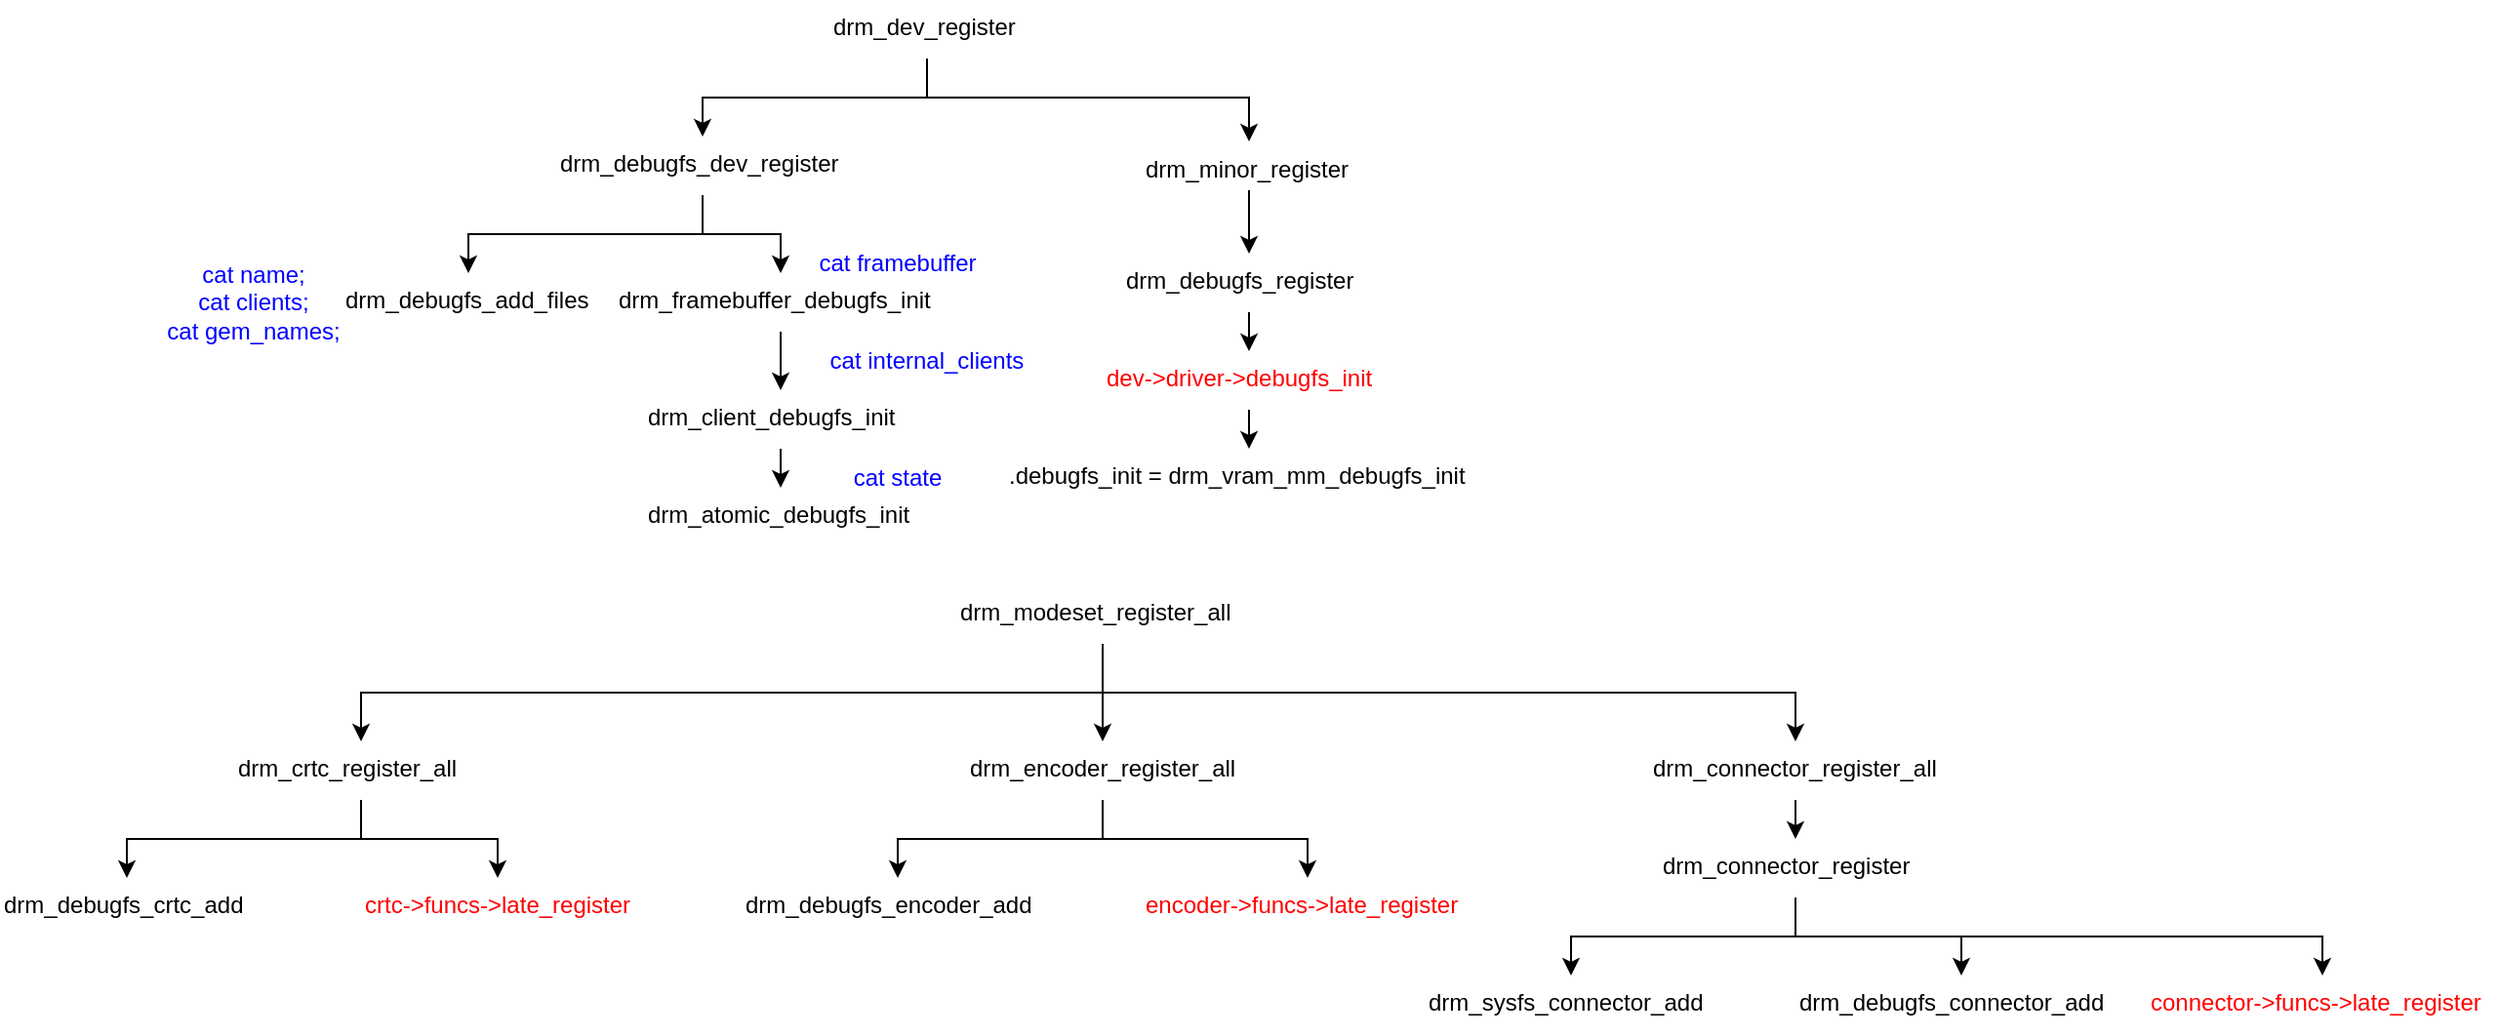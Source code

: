 <mxfile version="24.7.17">
  <diagram name="Page-1" id="NSAPSHYtnLollCF5tHUP">
    <mxGraphModel dx="2079" dy="633" grid="1" gridSize="10" guides="1" tooltips="1" connect="1" arrows="1" fold="1" page="1" pageScale="1" pageWidth="827" pageHeight="1169" math="0" shadow="0">
      <root>
        <mxCell id="0" />
        <mxCell id="1" parent="0" />
        <mxCell id="HoInhFDCzMwtv_rAzcJd-4" style="edgeStyle=orthogonalEdgeStyle;rounded=0;orthogonalLoop=1;jettySize=auto;html=1;exitX=0.5;exitY=1;exitDx=0;exitDy=0;entryX=0.5;entryY=0;entryDx=0;entryDy=0;" edge="1" parent="1" source="HoInhFDCzMwtv_rAzcJd-1" target="HoInhFDCzMwtv_rAzcJd-2">
          <mxGeometry relative="1" as="geometry">
            <Array as="points">
              <mxPoint x="380" y="130" />
              <mxPoint x="265" y="130" />
            </Array>
          </mxGeometry>
        </mxCell>
        <mxCell id="HoInhFDCzMwtv_rAzcJd-5" style="edgeStyle=orthogonalEdgeStyle;rounded=0;orthogonalLoop=1;jettySize=auto;html=1;exitX=0.5;exitY=1;exitDx=0;exitDy=0;entryX=0.5;entryY=0;entryDx=0;entryDy=0;" edge="1" parent="1" source="HoInhFDCzMwtv_rAzcJd-1" target="HoInhFDCzMwtv_rAzcJd-3">
          <mxGeometry relative="1" as="geometry">
            <Array as="points">
              <mxPoint x="380" y="130" />
              <mxPoint x="545" y="130" />
            </Array>
          </mxGeometry>
        </mxCell>
        <mxCell id="HoInhFDCzMwtv_rAzcJd-1" value="drm_dev_register" style="text;whiteSpace=wrap;html=1;" vertex="1" parent="1">
          <mxGeometry x="330" y="80" width="100" height="30" as="geometry" />
        </mxCell>
        <mxCell id="HoInhFDCzMwtv_rAzcJd-7" style="edgeStyle=orthogonalEdgeStyle;rounded=0;orthogonalLoop=1;jettySize=auto;html=1;exitX=0.5;exitY=1;exitDx=0;exitDy=0;entryX=0.5;entryY=0;entryDx=0;entryDy=0;" edge="1" parent="1" source="HoInhFDCzMwtv_rAzcJd-2" target="HoInhFDCzMwtv_rAzcJd-6">
          <mxGeometry relative="1" as="geometry" />
        </mxCell>
        <mxCell id="HoInhFDCzMwtv_rAzcJd-9" style="edgeStyle=orthogonalEdgeStyle;rounded=0;orthogonalLoop=1;jettySize=auto;html=1;exitX=0.5;exitY=1;exitDx=0;exitDy=0;entryX=0.5;entryY=0;entryDx=0;entryDy=0;" edge="1" parent="1" source="HoInhFDCzMwtv_rAzcJd-2" target="HoInhFDCzMwtv_rAzcJd-8">
          <mxGeometry relative="1" as="geometry" />
        </mxCell>
        <mxCell id="HoInhFDCzMwtv_rAzcJd-2" value="drm_debugfs_dev_register" style="text;whiteSpace=wrap;html=1;" vertex="1" parent="1">
          <mxGeometry x="190" y="150" width="150" height="30" as="geometry" />
        </mxCell>
        <mxCell id="HoInhFDCzMwtv_rAzcJd-20" style="edgeStyle=orthogonalEdgeStyle;rounded=0;orthogonalLoop=1;jettySize=auto;html=1;exitX=0.5;exitY=1;exitDx=0;exitDy=0;entryX=0.5;entryY=0;entryDx=0;entryDy=0;" edge="1" parent="1" source="HoInhFDCzMwtv_rAzcJd-3" target="HoInhFDCzMwtv_rAzcJd-19">
          <mxGeometry relative="1" as="geometry" />
        </mxCell>
        <mxCell id="HoInhFDCzMwtv_rAzcJd-3" value="drm_minor_register" style="text;whiteSpace=wrap;html=1;" vertex="1" parent="1">
          <mxGeometry x="490" y="152.5" width="110" height="25" as="geometry" />
        </mxCell>
        <mxCell id="HoInhFDCzMwtv_rAzcJd-6" value="drm_debugfs_add_files" style="text;whiteSpace=wrap;html=1;" vertex="1" parent="1">
          <mxGeometry x="80" y="220" width="130" height="30" as="geometry" />
        </mxCell>
        <mxCell id="HoInhFDCzMwtv_rAzcJd-16" style="edgeStyle=orthogonalEdgeStyle;rounded=0;orthogonalLoop=1;jettySize=auto;html=1;exitX=0.5;exitY=1;exitDx=0;exitDy=0;entryX=0.5;entryY=0;entryDx=0;entryDy=0;" edge="1" parent="1" source="HoInhFDCzMwtv_rAzcJd-8" target="HoInhFDCzMwtv_rAzcJd-12">
          <mxGeometry relative="1" as="geometry" />
        </mxCell>
        <mxCell id="HoInhFDCzMwtv_rAzcJd-8" value="drm_framebuffer_debugfs_init" style="text;whiteSpace=wrap;html=1;" vertex="1" parent="1">
          <mxGeometry x="220" y="220" width="170" height="30" as="geometry" />
        </mxCell>
        <mxCell id="HoInhFDCzMwtv_rAzcJd-10" value="&lt;font color=&quot;#0000ff&quot;&gt;cat name;&lt;/font&gt;&lt;div&gt;&lt;font color=&quot;#0000ff&quot;&gt;cat clients;&lt;/font&gt;&lt;/div&gt;&lt;div&gt;&lt;font color=&quot;#0000ff&quot;&gt;cat gem_names;&lt;/font&gt;&lt;/div&gt;" style="text;html=1;align=center;verticalAlign=middle;whiteSpace=wrap;rounded=0;" vertex="1" parent="1">
          <mxGeometry x="-20" y="220" width="110" height="30" as="geometry" />
        </mxCell>
        <mxCell id="HoInhFDCzMwtv_rAzcJd-11" value="&lt;font color=&quot;#0000ff&quot;&gt;cat framebuffer&lt;/font&gt;" style="text;html=1;align=center;verticalAlign=middle;whiteSpace=wrap;rounded=0;" vertex="1" parent="1">
          <mxGeometry x="310" y="200" width="110" height="30" as="geometry" />
        </mxCell>
        <mxCell id="HoInhFDCzMwtv_rAzcJd-17" style="edgeStyle=orthogonalEdgeStyle;rounded=0;orthogonalLoop=1;jettySize=auto;html=1;exitX=0.5;exitY=1;exitDx=0;exitDy=0;entryX=0.5;entryY=0;entryDx=0;entryDy=0;" edge="1" parent="1" source="HoInhFDCzMwtv_rAzcJd-12" target="HoInhFDCzMwtv_rAzcJd-13">
          <mxGeometry relative="1" as="geometry" />
        </mxCell>
        <mxCell id="HoInhFDCzMwtv_rAzcJd-12" value="drm_client_debugfs_init" style="text;whiteSpace=wrap;html=1;" vertex="1" parent="1">
          <mxGeometry x="235" y="280" width="140" height="30" as="geometry" />
        </mxCell>
        <mxCell id="HoInhFDCzMwtv_rAzcJd-13" value="drm_atomic_debugfs_init" style="text;whiteSpace=wrap;html=1;" vertex="1" parent="1">
          <mxGeometry x="235" y="330" width="140" height="30" as="geometry" />
        </mxCell>
        <mxCell id="HoInhFDCzMwtv_rAzcJd-14" value="&lt;font color=&quot;#0000ff&quot;&gt;cat internal_clients&lt;/font&gt;" style="text;html=1;align=center;verticalAlign=middle;whiteSpace=wrap;rounded=0;" vertex="1" parent="1">
          <mxGeometry x="325" y="250" width="110" height="30" as="geometry" />
        </mxCell>
        <mxCell id="HoInhFDCzMwtv_rAzcJd-18" value="&lt;font color=&quot;#0000ff&quot;&gt;cat state&lt;/font&gt;" style="text;html=1;align=center;verticalAlign=middle;whiteSpace=wrap;rounded=0;" vertex="1" parent="1">
          <mxGeometry x="325" y="310" width="80" height="30" as="geometry" />
        </mxCell>
        <mxCell id="HoInhFDCzMwtv_rAzcJd-22" style="edgeStyle=orthogonalEdgeStyle;rounded=0;orthogonalLoop=1;jettySize=auto;html=1;exitX=0.5;exitY=1;exitDx=0;exitDy=0;entryX=0.5;entryY=0;entryDx=0;entryDy=0;" edge="1" parent="1" source="HoInhFDCzMwtv_rAzcJd-19" target="HoInhFDCzMwtv_rAzcJd-21">
          <mxGeometry relative="1" as="geometry" />
        </mxCell>
        <mxCell id="HoInhFDCzMwtv_rAzcJd-19" value="drm_debugfs_register" style="text;whiteSpace=wrap;html=1;" vertex="1" parent="1">
          <mxGeometry x="480" y="210" width="130" height="30" as="geometry" />
        </mxCell>
        <mxCell id="HoInhFDCzMwtv_rAzcJd-24" style="edgeStyle=orthogonalEdgeStyle;rounded=0;orthogonalLoop=1;jettySize=auto;html=1;exitX=0.5;exitY=1;exitDx=0;exitDy=0;entryX=0.5;entryY=0;entryDx=0;entryDy=0;" edge="1" parent="1" source="HoInhFDCzMwtv_rAzcJd-21" target="HoInhFDCzMwtv_rAzcJd-23">
          <mxGeometry relative="1" as="geometry" />
        </mxCell>
        <mxCell id="HoInhFDCzMwtv_rAzcJd-21" value="&lt;font color=&quot;#ff0000&quot;&gt;dev-&amp;gt;driver-&amp;gt;debugfs_init&lt;/font&gt;" style="text;whiteSpace=wrap;html=1;" vertex="1" parent="1">
          <mxGeometry x="470" y="260" width="150" height="30" as="geometry" />
        </mxCell>
        <mxCell id="HoInhFDCzMwtv_rAzcJd-23" value=".debugfs_init = drm_vram_mm_debugfs_init" style="text;whiteSpace=wrap;html=1;" vertex="1" parent="1">
          <mxGeometry x="420" y="310" width="250" height="30" as="geometry" />
        </mxCell>
        <mxCell id="HoInhFDCzMwtv_rAzcJd-28" style="edgeStyle=orthogonalEdgeStyle;rounded=0;orthogonalLoop=1;jettySize=auto;html=1;exitX=0.5;exitY=1;exitDx=0;exitDy=0;entryX=0.5;entryY=0;entryDx=0;entryDy=0;" edge="1" parent="1" source="HoInhFDCzMwtv_rAzcJd-25" target="HoInhFDCzMwtv_rAzcJd-27">
          <mxGeometry relative="1" as="geometry" />
        </mxCell>
        <mxCell id="HoInhFDCzMwtv_rAzcJd-29" style="edgeStyle=orthogonalEdgeStyle;rounded=0;orthogonalLoop=1;jettySize=auto;html=1;exitX=0.5;exitY=1;exitDx=0;exitDy=0;entryX=0.5;entryY=0;entryDx=0;entryDy=0;" edge="1" parent="1" source="HoInhFDCzMwtv_rAzcJd-25" target="HoInhFDCzMwtv_rAzcJd-26">
          <mxGeometry relative="1" as="geometry" />
        </mxCell>
        <mxCell id="HoInhFDCzMwtv_rAzcJd-31" style="edgeStyle=orthogonalEdgeStyle;rounded=0;orthogonalLoop=1;jettySize=auto;html=1;exitX=0.5;exitY=1;exitDx=0;exitDy=0;entryX=0.5;entryY=0;entryDx=0;entryDy=0;" edge="1" parent="1" source="HoInhFDCzMwtv_rAzcJd-25" target="HoInhFDCzMwtv_rAzcJd-30">
          <mxGeometry relative="1" as="geometry" />
        </mxCell>
        <mxCell id="HoInhFDCzMwtv_rAzcJd-25" value="drm_connector_register" style="text;whiteSpace=wrap;html=1;" vertex="1" parent="1">
          <mxGeometry x="755" y="510" width="140" height="30" as="geometry" />
        </mxCell>
        <mxCell id="HoInhFDCzMwtv_rAzcJd-26" value="drm_debugfs_connector_add" style="text;whiteSpace=wrap;html=1;" vertex="1" parent="1">
          <mxGeometry x="825" y="580" width="170" height="30" as="geometry" />
        </mxCell>
        <mxCell id="HoInhFDCzMwtv_rAzcJd-27" value="drm_sysfs_connector_add" style="text;whiteSpace=wrap;html=1;" vertex="1" parent="1">
          <mxGeometry x="635" y="580" width="150" height="30" as="geometry" />
        </mxCell>
        <mxCell id="HoInhFDCzMwtv_rAzcJd-30" value="&lt;font color=&quot;#ff0000&quot;&gt;connector-&amp;gt;funcs-&amp;gt;late_register&lt;/font&gt;" style="text;whiteSpace=wrap;html=1;" vertex="1" parent="1">
          <mxGeometry x="1005" y="580" width="180" height="30" as="geometry" />
        </mxCell>
        <mxCell id="HoInhFDCzMwtv_rAzcJd-35" style="edgeStyle=orthogonalEdgeStyle;rounded=0;orthogonalLoop=1;jettySize=auto;html=1;exitX=0.5;exitY=1;exitDx=0;exitDy=0;entryX=0.5;entryY=0;entryDx=0;entryDy=0;" edge="1" parent="1" source="HoInhFDCzMwtv_rAzcJd-32" target="HoInhFDCzMwtv_rAzcJd-33">
          <mxGeometry relative="1" as="geometry" />
        </mxCell>
        <mxCell id="HoInhFDCzMwtv_rAzcJd-36" style="edgeStyle=orthogonalEdgeStyle;rounded=0;orthogonalLoop=1;jettySize=auto;html=1;exitX=0.5;exitY=1;exitDx=0;exitDy=0;entryX=0.5;entryY=0;entryDx=0;entryDy=0;" edge="1" parent="1" source="HoInhFDCzMwtv_rAzcJd-32" target="HoInhFDCzMwtv_rAzcJd-34">
          <mxGeometry relative="1" as="geometry" />
        </mxCell>
        <mxCell id="HoInhFDCzMwtv_rAzcJd-32" value="drm_crtc_register_all" style="text;whiteSpace=wrap;html=1;" vertex="1" parent="1">
          <mxGeometry x="25" y="460" width="130" height="30" as="geometry" />
        </mxCell>
        <mxCell id="HoInhFDCzMwtv_rAzcJd-33" value="drm_debugfs_crtc_add" style="text;whiteSpace=wrap;html=1;" vertex="1" parent="1">
          <mxGeometry x="-95" y="530" width="130" height="30" as="geometry" />
        </mxCell>
        <mxCell id="HoInhFDCzMwtv_rAzcJd-34" value="&lt;font color=&quot;#ff0000&quot;&gt;crtc-&amp;gt;funcs-&amp;gt;late_register&lt;/font&gt;" style="text;whiteSpace=wrap;html=1;" vertex="1" parent="1">
          <mxGeometry x="90" y="530" width="140" height="30" as="geometry" />
        </mxCell>
        <mxCell id="HoInhFDCzMwtv_rAzcJd-40" style="edgeStyle=orthogonalEdgeStyle;rounded=0;orthogonalLoop=1;jettySize=auto;html=1;exitX=0.5;exitY=1;exitDx=0;exitDy=0;entryX=0.5;entryY=0;entryDx=0;entryDy=0;" edge="1" parent="1" source="HoInhFDCzMwtv_rAzcJd-37" target="HoInhFDCzMwtv_rAzcJd-39">
          <mxGeometry relative="1" as="geometry" />
        </mxCell>
        <mxCell id="HoInhFDCzMwtv_rAzcJd-42" style="edgeStyle=orthogonalEdgeStyle;rounded=0;orthogonalLoop=1;jettySize=auto;html=1;exitX=0.5;exitY=1;exitDx=0;exitDy=0;entryX=0.5;entryY=0;entryDx=0;entryDy=0;" edge="1" parent="1" source="HoInhFDCzMwtv_rAzcJd-37" target="HoInhFDCzMwtv_rAzcJd-41">
          <mxGeometry relative="1" as="geometry" />
        </mxCell>
        <mxCell id="HoInhFDCzMwtv_rAzcJd-37" value="drm_encoder_register_all" style="text;whiteSpace=wrap;html=1;" vertex="1" parent="1">
          <mxGeometry x="400" y="460" width="140" height="30" as="geometry" />
        </mxCell>
        <mxCell id="HoInhFDCzMwtv_rAzcJd-39" value="drm_debugfs_encoder_add" style="text;whiteSpace=wrap;html=1;" vertex="1" parent="1">
          <mxGeometry x="285" y="530" width="160" height="30" as="geometry" />
        </mxCell>
        <mxCell id="HoInhFDCzMwtv_rAzcJd-41" value="&lt;font color=&quot;#ff0000&quot;&gt;encoder-&amp;gt;funcs-&amp;gt;late_register&lt;/font&gt;" style="text;whiteSpace=wrap;html=1;" vertex="1" parent="1">
          <mxGeometry x="490" y="530" width="170" height="30" as="geometry" />
        </mxCell>
        <mxCell id="HoInhFDCzMwtv_rAzcJd-44" style="edgeStyle=orthogonalEdgeStyle;rounded=0;orthogonalLoop=1;jettySize=auto;html=1;exitX=0.5;exitY=1;exitDx=0;exitDy=0;entryX=0.5;entryY=0;entryDx=0;entryDy=0;" edge="1" parent="1" source="HoInhFDCzMwtv_rAzcJd-43" target="HoInhFDCzMwtv_rAzcJd-25">
          <mxGeometry relative="1" as="geometry" />
        </mxCell>
        <mxCell id="HoInhFDCzMwtv_rAzcJd-43" value="drm_connector_register_all" style="text;whiteSpace=wrap;html=1;" vertex="1" parent="1">
          <mxGeometry x="750" y="460" width="150" height="30" as="geometry" />
        </mxCell>
        <mxCell id="HoInhFDCzMwtv_rAzcJd-47" style="edgeStyle=orthogonalEdgeStyle;rounded=0;orthogonalLoop=1;jettySize=auto;html=1;exitX=0.5;exitY=1;exitDx=0;exitDy=0;entryX=0.5;entryY=0;entryDx=0;entryDy=0;" edge="1" parent="1" source="HoInhFDCzMwtv_rAzcJd-45" target="HoInhFDCzMwtv_rAzcJd-32">
          <mxGeometry relative="1" as="geometry" />
        </mxCell>
        <mxCell id="HoInhFDCzMwtv_rAzcJd-48" style="edgeStyle=orthogonalEdgeStyle;rounded=0;orthogonalLoop=1;jettySize=auto;html=1;exitX=0.5;exitY=1;exitDx=0;exitDy=0;entryX=0.5;entryY=0;entryDx=0;entryDy=0;" edge="1" parent="1" source="HoInhFDCzMwtv_rAzcJd-45" target="HoInhFDCzMwtv_rAzcJd-37">
          <mxGeometry relative="1" as="geometry">
            <Array as="points">
              <mxPoint x="470" y="460" />
            </Array>
          </mxGeometry>
        </mxCell>
        <mxCell id="HoInhFDCzMwtv_rAzcJd-49" style="edgeStyle=orthogonalEdgeStyle;rounded=0;orthogonalLoop=1;jettySize=auto;html=1;exitX=0.5;exitY=1;exitDx=0;exitDy=0;entryX=0.5;entryY=0;entryDx=0;entryDy=0;" edge="1" parent="1" source="HoInhFDCzMwtv_rAzcJd-45" target="HoInhFDCzMwtv_rAzcJd-43">
          <mxGeometry relative="1" as="geometry" />
        </mxCell>
        <mxCell id="HoInhFDCzMwtv_rAzcJd-45" value="drm_modeset_register_all" style="text;whiteSpace=wrap;html=1;" vertex="1" parent="1">
          <mxGeometry x="395" y="380" width="150" height="30" as="geometry" />
        </mxCell>
      </root>
    </mxGraphModel>
  </diagram>
</mxfile>
